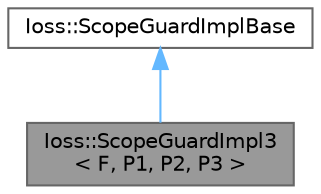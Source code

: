 digraph "Ioss::ScopeGuardImpl3&lt; F, P1, P2, P3 &gt;"
{
 // INTERACTIVE_SVG=YES
 // LATEX_PDF_SIZE
  bgcolor="transparent";
  edge [fontname=Helvetica,fontsize=10,labelfontname=Helvetica,labelfontsize=10];
  node [fontname=Helvetica,fontsize=10,shape=box,height=0.2,width=0.4];
  Node1 [id="Node000001",label="Ioss::ScopeGuardImpl3\l\< F, P1, P2, P3 \>",height=0.2,width=0.4,color="gray40", fillcolor="grey60", style="filled", fontcolor="black",tooltip=" "];
  Node2 -> Node1 [id="edge1_Node000001_Node000002",dir="back",color="steelblue1",style="solid",tooltip=" "];
  Node2 [id="Node000002",label="Ioss::ScopeGuardImplBase",height=0.2,width=0.4,color="gray40", fillcolor="white", style="filled",URL="$classIoss_1_1ScopeGuardImplBase.html",tooltip=" "];
}
